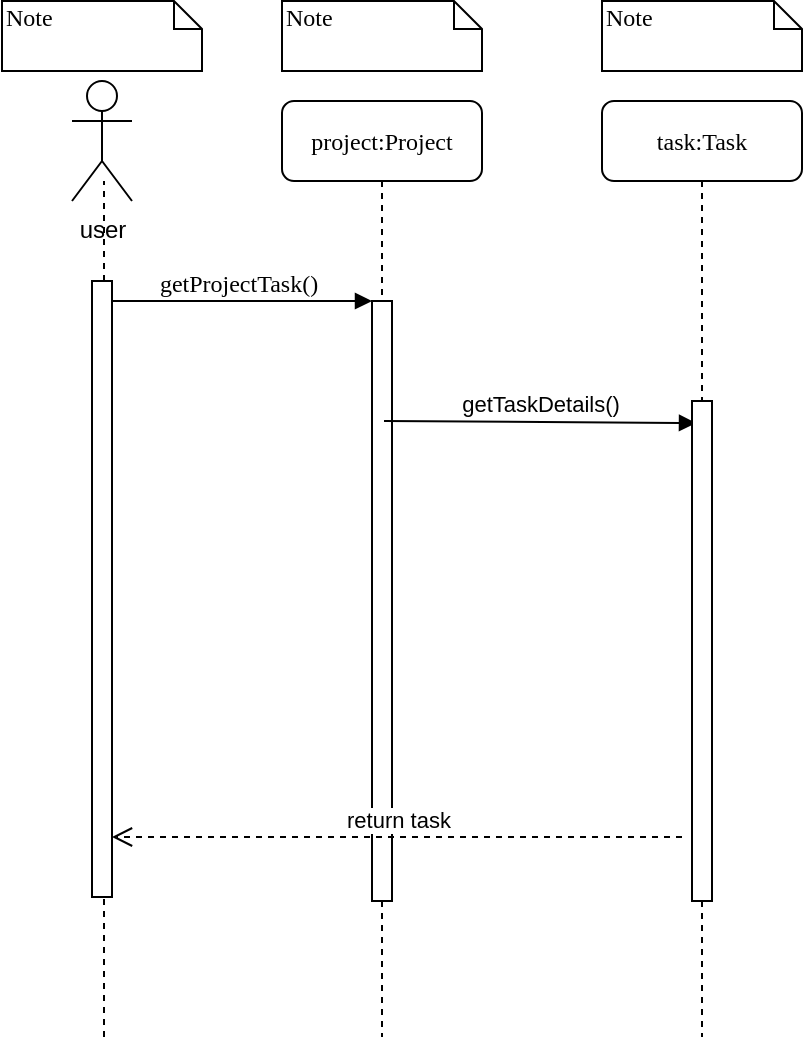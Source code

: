 <mxfile version="10.6.7" type="device"><diagram id="1HHfJyGIwwL79xxKRSZR" name="Page-1"><mxGraphModel dx="1394" dy="804" grid="1" gridSize="10" guides="1" tooltips="1" connect="1" arrows="1" fold="1" page="1" pageScale="1" pageWidth="850" pageHeight="1100" math="0" shadow="0"><root><mxCell id="0"/><mxCell id="1" parent="0"/><mxCell id="p_5Fpq-UKxK2JLkZS4Xz-1" value="project:Project&lt;br&gt;" style="shape=umlLifeline;perimeter=lifelinePerimeter;whiteSpace=wrap;html=1;container=1;collapsible=0;recursiveResize=0;outlineConnect=0;rounded=1;shadow=0;comic=0;labelBackgroundColor=none;strokeColor=#000000;strokeWidth=1;fillColor=#FFFFFF;fontFamily=Verdana;fontSize=12;fontColor=#000000;align=center;" vertex="1" parent="1"><mxGeometry x="165" y="205.5" width="100" height="468" as="geometry"/></mxCell><mxCell id="p_5Fpq-UKxK2JLkZS4Xz-2" value="" style="html=1;points=[];perimeter=orthogonalPerimeter;rounded=0;shadow=0;comic=0;labelBackgroundColor=none;strokeColor=#000000;strokeWidth=1;fillColor=#FFFFFF;fontFamily=Verdana;fontSize=12;fontColor=#000000;align=center;" vertex="1" parent="p_5Fpq-UKxK2JLkZS4Xz-1"><mxGeometry x="45" y="100" width="10" height="300" as="geometry"/></mxCell><mxCell id="p_5Fpq-UKxK2JLkZS4Xz-3" value="getTaskDetails()" style="html=1;verticalAlign=bottom;endArrow=block;entryX=0.1;entryY=0.1;entryDx=0;entryDy=0;entryPerimeter=0;" edge="1" parent="p_5Fpq-UKxK2JLkZS4Xz-1"><mxGeometry width="80" relative="1" as="geometry"><mxPoint x="51" y="160" as="sourcePoint"/><mxPoint x="207" y="161" as="targetPoint"/></mxGeometry></mxCell><mxCell id="p_5Fpq-UKxK2JLkZS4Xz-4" value="task:Task&lt;br&gt;" style="shape=umlLifeline;perimeter=lifelinePerimeter;whiteSpace=wrap;html=1;container=1;collapsible=0;recursiveResize=0;outlineConnect=0;rounded=1;shadow=0;comic=0;labelBackgroundColor=none;strokeColor=#000000;strokeWidth=1;fillColor=#FFFFFF;fontFamily=Verdana;fontSize=12;fontColor=#000000;align=center;" vertex="1" parent="1"><mxGeometry x="325" y="205.5" width="100" height="468" as="geometry"/></mxCell><mxCell id="p_5Fpq-UKxK2JLkZS4Xz-5" value="" style="html=1;points=[];perimeter=orthogonalPerimeter;rounded=0;shadow=0;comic=0;labelBackgroundColor=none;strokeColor=#000000;strokeWidth=1;fillColor=#FFFFFF;fontFamily=Verdana;fontSize=12;fontColor=#000000;align=center;" vertex="1" parent="p_5Fpq-UKxK2JLkZS4Xz-4"><mxGeometry x="45" y="150" width="10" height="250" as="geometry"/></mxCell><mxCell id="p_5Fpq-UKxK2JLkZS4Xz-9" value="getProjectTask()&lt;br&gt;" style="html=1;verticalAlign=bottom;endArrow=block;entryX=0;entryY=0;labelBackgroundColor=none;fontFamily=Verdana;fontSize=12;edgeStyle=elbowEdgeStyle;elbow=vertical;" edge="1" parent="1" target="p_5Fpq-UKxK2JLkZS4Xz-2"><mxGeometry relative="1" as="geometry"><mxPoint x="75" y="305.5" as="sourcePoint"/></mxGeometry></mxCell><mxCell id="p_5Fpq-UKxK2JLkZS4Xz-10" value="Note" style="shape=note;whiteSpace=wrap;html=1;size=14;verticalAlign=top;align=left;spacingTop=-6;rounded=0;shadow=0;comic=0;labelBackgroundColor=none;strokeColor=#000000;strokeWidth=1;fillColor=#FFFFFF;fontFamily=Verdana;fontSize=12;fontColor=#000000;" vertex="1" parent="1"><mxGeometry x="25" y="155.5" width="100" height="35" as="geometry"/></mxCell><mxCell id="p_5Fpq-UKxK2JLkZS4Xz-11" value="Note" style="shape=note;whiteSpace=wrap;html=1;size=14;verticalAlign=top;align=left;spacingTop=-6;rounded=0;shadow=0;comic=0;labelBackgroundColor=none;strokeColor=#000000;strokeWidth=1;fillColor=#FFFFFF;fontFamily=Verdana;fontSize=12;fontColor=#000000;" vertex="1" parent="1"><mxGeometry x="165" y="155.5" width="100" height="35" as="geometry"/></mxCell><mxCell id="p_5Fpq-UKxK2JLkZS4Xz-12" value="Note" style="shape=note;whiteSpace=wrap;html=1;size=14;verticalAlign=top;align=left;spacingTop=-6;rounded=0;shadow=0;comic=0;labelBackgroundColor=none;strokeColor=#000000;strokeWidth=1;fillColor=#FFFFFF;fontFamily=Verdana;fontSize=12;fontColor=#000000;" vertex="1" parent="1"><mxGeometry x="325" y="155.5" width="100" height="35" as="geometry"/></mxCell><mxCell id="p_5Fpq-UKxK2JLkZS4Xz-13" value="" style="endArrow=none;dashed=1;html=1;" edge="1" parent="1" source="p_5Fpq-UKxK2JLkZS4Xz-15"><mxGeometry width="50" height="50" relative="1" as="geometry"><mxPoint x="76" y="785.5" as="sourcePoint"/><mxPoint x="76" y="245.5" as="targetPoint"/></mxGeometry></mxCell><mxCell id="p_5Fpq-UKxK2JLkZS4Xz-14" value="user&lt;br&gt;" style="shape=umlActor;html=1;verticalLabelPosition=bottom;verticalAlign=top;align=center;" vertex="1" parent="1"><mxGeometry x="60" y="195.5" width="30" height="60" as="geometry"/></mxCell><mxCell id="p_5Fpq-UKxK2JLkZS4Xz-15" value="" style="html=1;points=[];perimeter=orthogonalPerimeter;" vertex="1" parent="1"><mxGeometry x="70" y="295.5" width="10" height="308" as="geometry"/></mxCell><mxCell id="p_5Fpq-UKxK2JLkZS4Xz-16" value="" style="endArrow=none;dashed=1;html=1;" edge="1" parent="1" target="p_5Fpq-UKxK2JLkZS4Xz-15"><mxGeometry width="50" height="50" relative="1" as="geometry"><mxPoint x="76" y="673.5" as="sourcePoint"/><mxPoint x="76" y="245.5" as="targetPoint"/></mxGeometry></mxCell><mxCell id="p_5Fpq-UKxK2JLkZS4Xz-29" value="return task" style="html=1;verticalAlign=bottom;endArrow=open;dashed=1;endSize=8;" edge="1" parent="1" target="p_5Fpq-UKxK2JLkZS4Xz-15"><mxGeometry relative="1" as="geometry"><mxPoint x="365" y="573.5" as="sourcePoint"/><mxPoint x="285" y="573.5" as="targetPoint"/></mxGeometry></mxCell></root></mxGraphModel></diagram></mxfile>